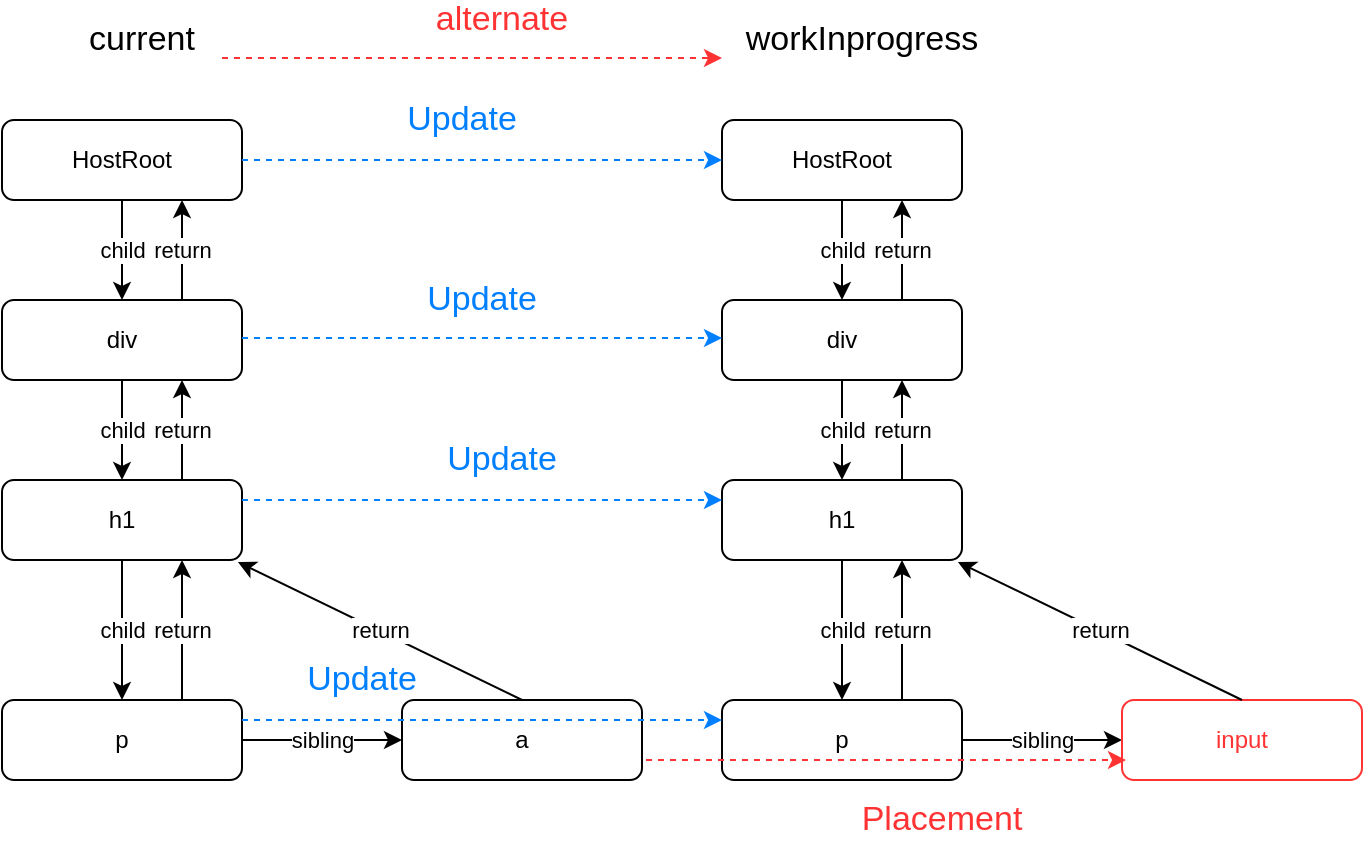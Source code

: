 <mxfile version="12.3.3" type="github" pages="2">
  <diagram id="WC2CbO6cNntMf5jrntyh" name="第 1 页">
    <mxGraphModel dx="763" dy="421" grid="1" gridSize="10" guides="1" tooltips="1" connect="1" arrows="1" fold="1" page="1" pageScale="1" pageWidth="3300" pageHeight="4681" math="0" shadow="0">
      <root>
        <mxCell id="0"/>
        <mxCell id="1" parent="0"/>
        <mxCell id="h7FLI7bui8fmI9zWMLrp-3" value="child" style="edgeStyle=orthogonalEdgeStyle;rounded=0;orthogonalLoop=1;jettySize=auto;html=1;" edge="1" parent="1" source="h7FLI7bui8fmI9zWMLrp-1" target="h7FLI7bui8fmI9zWMLrp-2">
          <mxGeometry relative="1" as="geometry"/>
        </mxCell>
        <mxCell id="h7FLI7bui8fmI9zWMLrp-1" value="HostRoot" style="rounded=1;whiteSpace=wrap;html=1;" vertex="1" parent="1">
          <mxGeometry x="110" y="80" width="120" height="40" as="geometry"/>
        </mxCell>
        <mxCell id="h7FLI7bui8fmI9zWMLrp-5" value="child" style="edgeStyle=orthogonalEdgeStyle;rounded=0;orthogonalLoop=1;jettySize=auto;html=1;" edge="1" parent="1" source="h7FLI7bui8fmI9zWMLrp-2" target="h7FLI7bui8fmI9zWMLrp-4">
          <mxGeometry relative="1" as="geometry"/>
        </mxCell>
        <mxCell id="h7FLI7bui8fmI9zWMLrp-2" value="div" style="rounded=1;whiteSpace=wrap;html=1;" vertex="1" parent="1">
          <mxGeometry x="110" y="170" width="120" height="40" as="geometry"/>
        </mxCell>
        <mxCell id="h7FLI7bui8fmI9zWMLrp-12" value="child" style="edgeStyle=orthogonalEdgeStyle;rounded=0;orthogonalLoop=1;jettySize=auto;html=1;" edge="1" parent="1" source="h7FLI7bui8fmI9zWMLrp-4" target="h7FLI7bui8fmI9zWMLrp-11">
          <mxGeometry relative="1" as="geometry"/>
        </mxCell>
        <mxCell id="h7FLI7bui8fmI9zWMLrp-4" value="h1" style="rounded=1;whiteSpace=wrap;html=1;" vertex="1" parent="1">
          <mxGeometry x="110" y="260" width="120" height="40" as="geometry"/>
        </mxCell>
        <mxCell id="h7FLI7bui8fmI9zWMLrp-14" value="sibling" style="edgeStyle=orthogonalEdgeStyle;rounded=0;orthogonalLoop=1;jettySize=auto;html=1;" edge="1" parent="1" source="h7FLI7bui8fmI9zWMLrp-11" target="h7FLI7bui8fmI9zWMLrp-13">
          <mxGeometry relative="1" as="geometry"/>
        </mxCell>
        <mxCell id="h7FLI7bui8fmI9zWMLrp-11" value="p" style="rounded=1;whiteSpace=wrap;html=1;" vertex="1" parent="1">
          <mxGeometry x="110" y="370" width="120" height="40" as="geometry"/>
        </mxCell>
        <mxCell id="h7FLI7bui8fmI9zWMLrp-13" value="a" style="rounded=1;whiteSpace=wrap;html=1;" vertex="1" parent="1">
          <mxGeometry x="310" y="370" width="120" height="40" as="geometry"/>
        </mxCell>
        <mxCell id="h7FLI7bui8fmI9zWMLrp-8" value="return" style="endArrow=classic;html=1;entryX=0.75;entryY=1;entryDx=0;entryDy=0;exitX=0.75;exitY=0;exitDx=0;exitDy=0;" edge="1" parent="1" source="h7FLI7bui8fmI9zWMLrp-2" target="h7FLI7bui8fmI9zWMLrp-1">
          <mxGeometry width="50" height="50" relative="1" as="geometry">
            <mxPoint x="190" y="170" as="sourcePoint"/>
            <mxPoint x="240" y="120" as="targetPoint"/>
          </mxGeometry>
        </mxCell>
        <mxCell id="h7FLI7bui8fmI9zWMLrp-9" value="return" style="endArrow=classic;html=1;entryX=0.75;entryY=1;entryDx=0;entryDy=0;exitX=0.75;exitY=0;exitDx=0;exitDy=0;" edge="1" parent="1" source="h7FLI7bui8fmI9zWMLrp-4" target="h7FLI7bui8fmI9zWMLrp-2">
          <mxGeometry width="50" height="50" relative="1" as="geometry">
            <mxPoint x="190" y="260" as="sourcePoint"/>
            <mxPoint x="240" y="210" as="targetPoint"/>
          </mxGeometry>
        </mxCell>
        <mxCell id="h7FLI7bui8fmI9zWMLrp-15" value="return" style="endArrow=classic;html=1;entryX=0.75;entryY=1;entryDx=0;entryDy=0;exitX=0.75;exitY=0;exitDx=0;exitDy=0;" edge="1" parent="1" source="h7FLI7bui8fmI9zWMLrp-11" target="h7FLI7bui8fmI9zWMLrp-4">
          <mxGeometry width="50" height="50" relative="1" as="geometry">
            <mxPoint x="200" y="350" as="sourcePoint"/>
            <mxPoint x="250" y="330" as="targetPoint"/>
          </mxGeometry>
        </mxCell>
        <mxCell id="h7FLI7bui8fmI9zWMLrp-16" value="return" style="endArrow=classic;html=1;entryX=0.983;entryY=1.025;entryDx=0;entryDy=0;entryPerimeter=0;" edge="1" parent="1" target="h7FLI7bui8fmI9zWMLrp-4">
          <mxGeometry width="50" height="50" relative="1" as="geometry">
            <mxPoint x="370" y="370" as="sourcePoint"/>
            <mxPoint x="420" y="320" as="targetPoint"/>
          </mxGeometry>
        </mxCell>
        <mxCell id="h7FLI7bui8fmI9zWMLrp-17" value="current" style="text;html=1;strokeColor=none;fillColor=none;align=center;verticalAlign=middle;whiteSpace=wrap;rounded=0;fontSize=17;" vertex="1" parent="1">
          <mxGeometry x="160" y="30" width="40" height="20" as="geometry"/>
        </mxCell>
        <mxCell id="h7FLI7bui8fmI9zWMLrp-18" value="child" style="edgeStyle=orthogonalEdgeStyle;rounded=0;orthogonalLoop=1;jettySize=auto;html=1;" edge="1" parent="1" source="h7FLI7bui8fmI9zWMLrp-19" target="h7FLI7bui8fmI9zWMLrp-21">
          <mxGeometry relative="1" as="geometry"/>
        </mxCell>
        <mxCell id="h7FLI7bui8fmI9zWMLrp-19" value="HostRoot" style="rounded=1;whiteSpace=wrap;html=1;" vertex="1" parent="1">
          <mxGeometry x="470" y="80" width="120" height="40" as="geometry"/>
        </mxCell>
        <mxCell id="h7FLI7bui8fmI9zWMLrp-20" value="child" style="edgeStyle=orthogonalEdgeStyle;rounded=0;orthogonalLoop=1;jettySize=auto;html=1;" edge="1" parent="1" source="h7FLI7bui8fmI9zWMLrp-21" target="h7FLI7bui8fmI9zWMLrp-24">
          <mxGeometry relative="1" as="geometry"/>
        </mxCell>
        <mxCell id="h7FLI7bui8fmI9zWMLrp-21" value="div" style="rounded=1;whiteSpace=wrap;html=1;" vertex="1" parent="1">
          <mxGeometry x="470" y="170" width="120" height="40" as="geometry"/>
        </mxCell>
        <mxCell id="h7FLI7bui8fmI9zWMLrp-23" value="child" style="edgeStyle=orthogonalEdgeStyle;rounded=0;orthogonalLoop=1;jettySize=auto;html=1;" edge="1" parent="1" source="h7FLI7bui8fmI9zWMLrp-24" target="h7FLI7bui8fmI9zWMLrp-26">
          <mxGeometry relative="1" as="geometry"/>
        </mxCell>
        <mxCell id="h7FLI7bui8fmI9zWMLrp-24" value="h1" style="rounded=1;whiteSpace=wrap;html=1;" vertex="1" parent="1">
          <mxGeometry x="470" y="260" width="120" height="40" as="geometry"/>
        </mxCell>
        <mxCell id="h7FLI7bui8fmI9zWMLrp-25" value="sibling" style="edgeStyle=orthogonalEdgeStyle;rounded=0;orthogonalLoop=1;jettySize=auto;html=1;" edge="1" parent="1" source="h7FLI7bui8fmI9zWMLrp-26" target="h7FLI7bui8fmI9zWMLrp-27">
          <mxGeometry relative="1" as="geometry"/>
        </mxCell>
        <mxCell id="h7FLI7bui8fmI9zWMLrp-26" value="p" style="rounded=1;whiteSpace=wrap;html=1;" vertex="1" parent="1">
          <mxGeometry x="470" y="370" width="120" height="40" as="geometry"/>
        </mxCell>
        <mxCell id="h7FLI7bui8fmI9zWMLrp-27" value="input" style="rounded=1;whiteSpace=wrap;html=1;fontColor=#FF3333;strokeColor=#FF3333;" vertex="1" parent="1">
          <mxGeometry x="670" y="370" width="120" height="40" as="geometry"/>
        </mxCell>
        <mxCell id="h7FLI7bui8fmI9zWMLrp-29" value="return" style="endArrow=classic;html=1;entryX=0.75;entryY=1;entryDx=0;entryDy=0;exitX=0.75;exitY=0;exitDx=0;exitDy=0;" edge="1" parent="1" source="h7FLI7bui8fmI9zWMLrp-21" target="h7FLI7bui8fmI9zWMLrp-19">
          <mxGeometry width="50" height="50" relative="1" as="geometry">
            <mxPoint x="550" y="170" as="sourcePoint"/>
            <mxPoint x="600" y="120" as="targetPoint"/>
          </mxGeometry>
        </mxCell>
        <mxCell id="h7FLI7bui8fmI9zWMLrp-30" value="return" style="endArrow=classic;html=1;entryX=0.75;entryY=1;entryDx=0;entryDy=0;exitX=0.75;exitY=0;exitDx=0;exitDy=0;" edge="1" parent="1" source="h7FLI7bui8fmI9zWMLrp-24" target="h7FLI7bui8fmI9zWMLrp-21">
          <mxGeometry width="50" height="50" relative="1" as="geometry">
            <mxPoint x="550" y="260" as="sourcePoint"/>
            <mxPoint x="600" y="210" as="targetPoint"/>
          </mxGeometry>
        </mxCell>
        <mxCell id="h7FLI7bui8fmI9zWMLrp-32" value="return" style="endArrow=classic;html=1;entryX=0.75;entryY=1;entryDx=0;entryDy=0;exitX=0.75;exitY=0;exitDx=0;exitDy=0;" edge="1" parent="1" source="h7FLI7bui8fmI9zWMLrp-26" target="h7FLI7bui8fmI9zWMLrp-24">
          <mxGeometry width="50" height="50" relative="1" as="geometry">
            <mxPoint x="560" y="350" as="sourcePoint"/>
            <mxPoint x="610" y="330" as="targetPoint"/>
          </mxGeometry>
        </mxCell>
        <mxCell id="h7FLI7bui8fmI9zWMLrp-33" value="return" style="endArrow=classic;html=1;entryX=0.983;entryY=1.025;entryDx=0;entryDy=0;entryPerimeter=0;" edge="1" parent="1" target="h7FLI7bui8fmI9zWMLrp-24">
          <mxGeometry width="50" height="50" relative="1" as="geometry">
            <mxPoint x="730" y="370" as="sourcePoint"/>
            <mxPoint x="780" y="320" as="targetPoint"/>
          </mxGeometry>
        </mxCell>
        <mxCell id="h7FLI7bui8fmI9zWMLrp-34" value="workInprogress" style="text;html=1;strokeColor=none;fillColor=none;align=center;verticalAlign=middle;whiteSpace=wrap;rounded=0;fontSize=17;" vertex="1" parent="1">
          <mxGeometry x="520" y="30" width="40" height="20" as="geometry"/>
        </mxCell>
        <mxCell id="h7FLI7bui8fmI9zWMLrp-39" value="" style="endArrow=classic;html=1;dashed=1;fontSize=17;fontColor=#FF3333;entryX=0;entryY=0.5;entryDx=0;entryDy=0;exitX=1;exitY=0.5;exitDx=0;exitDy=0;strokeColor=#007FFF;" edge="1" parent="1" source="h7FLI7bui8fmI9zWMLrp-1" target="h7FLI7bui8fmI9zWMLrp-19">
          <mxGeometry width="50" height="50" relative="1" as="geometry">
            <mxPoint x="230" y="105" as="sourcePoint"/>
            <mxPoint x="280" y="55" as="targetPoint"/>
          </mxGeometry>
        </mxCell>
        <mxCell id="h7FLI7bui8fmI9zWMLrp-40" value="" style="endArrow=classic;html=1;dashed=1;fontSize=17;fontColor=#FF3333;entryX=0;entryY=0.5;entryDx=0;entryDy=0;exitX=1;exitY=0.5;exitDx=0;exitDy=0;strokeColor=#007FFF;" edge="1" parent="1">
          <mxGeometry width="50" height="50" relative="1" as="geometry">
            <mxPoint x="230" y="189" as="sourcePoint"/>
            <mxPoint x="470" y="189" as="targetPoint"/>
          </mxGeometry>
        </mxCell>
        <mxCell id="h7FLI7bui8fmI9zWMLrp-41" value="" style="endArrow=classic;html=1;dashed=1;fontSize=17;fontColor=#FF3333;entryX=0;entryY=0.5;entryDx=0;entryDy=0;exitX=1;exitY=0.5;exitDx=0;exitDy=0;strokeColor=#007FFF;" edge="1" parent="1">
          <mxGeometry width="50" height="50" relative="1" as="geometry">
            <mxPoint x="230" y="270" as="sourcePoint"/>
            <mxPoint x="470" y="270" as="targetPoint"/>
          </mxGeometry>
        </mxCell>
        <mxCell id="h7FLI7bui8fmI9zWMLrp-42" value="" style="endArrow=classic;html=1;dashed=1;fontSize=17;fontColor=#FF3333;entryX=0;entryY=0.5;entryDx=0;entryDy=0;exitX=1;exitY=0.5;exitDx=0;exitDy=0;strokeColor=#007FFF;" edge="1" parent="1">
          <mxGeometry width="50" height="50" relative="1" as="geometry">
            <mxPoint x="230" y="380" as="sourcePoint"/>
            <mxPoint x="470" y="380" as="targetPoint"/>
          </mxGeometry>
        </mxCell>
        <mxCell id="h7FLI7bui8fmI9zWMLrp-43" value="" style="endArrow=classic;html=1;dashed=1;fontSize=17;fontColor=#FF3333;entryX=0;entryY=0.5;entryDx=0;entryDy=0;exitX=1;exitY=0.5;exitDx=0;exitDy=0;strokeColor=#FF3333;" edge="1" parent="1">
          <mxGeometry width="50" height="50" relative="1" as="geometry">
            <mxPoint x="432" y="400" as="sourcePoint"/>
            <mxPoint x="672" y="400" as="targetPoint"/>
          </mxGeometry>
        </mxCell>
        <mxCell id="h7FLI7bui8fmI9zWMLrp-44" value="Update" style="text;html=1;strokeColor=none;fillColor=none;align=center;verticalAlign=middle;whiteSpace=wrap;rounded=0;fontSize=17;fontColor=#007FFF;" vertex="1" parent="1">
          <mxGeometry x="320" y="70" width="40" height="20" as="geometry"/>
        </mxCell>
        <mxCell id="h7FLI7bui8fmI9zWMLrp-46" value="Update" style="text;html=1;strokeColor=none;fillColor=none;align=center;verticalAlign=middle;whiteSpace=wrap;rounded=0;fontSize=17;fontColor=#007FFF;" vertex="1" parent="1">
          <mxGeometry x="330" y="160" width="40" height="20" as="geometry"/>
        </mxCell>
        <mxCell id="h7FLI7bui8fmI9zWMLrp-47" value="Update" style="text;html=1;strokeColor=none;fillColor=none;align=center;verticalAlign=middle;whiteSpace=wrap;rounded=0;fontSize=17;fontColor=#007FFF;" vertex="1" parent="1">
          <mxGeometry x="340" y="240" width="40" height="20" as="geometry"/>
        </mxCell>
        <mxCell id="h7FLI7bui8fmI9zWMLrp-48" value="Update" style="text;html=1;strokeColor=none;fillColor=none;align=center;verticalAlign=middle;whiteSpace=wrap;rounded=0;fontSize=17;fontColor=#007FFF;" vertex="1" parent="1">
          <mxGeometry x="270" y="350" width="40" height="20" as="geometry"/>
        </mxCell>
        <mxCell id="h7FLI7bui8fmI9zWMLrp-49" value="Placement" style="text;html=1;strokeColor=none;fillColor=none;align=center;verticalAlign=middle;whiteSpace=wrap;rounded=0;fontSize=17;fontColor=#FF3333;" vertex="1" parent="1">
          <mxGeometry x="560" y="420" width="40" height="20" as="geometry"/>
        </mxCell>
        <mxCell id="h7FLI7bui8fmI9zWMLrp-51" value="" style="endArrow=classic;html=1;dashed=1;strokeColor=#FF3333;fontSize=17;fontColor=#FF3333;" edge="1" parent="1">
          <mxGeometry width="50" height="50" relative="1" as="geometry">
            <mxPoint x="220" y="49" as="sourcePoint"/>
            <mxPoint x="470" y="49" as="targetPoint"/>
          </mxGeometry>
        </mxCell>
        <mxCell id="h7FLI7bui8fmI9zWMLrp-52" value="alternate" style="text;html=1;strokeColor=none;fillColor=none;align=center;verticalAlign=middle;whiteSpace=wrap;rounded=0;fontSize=17;fontColor=#FF3333;" vertex="1" parent="1">
          <mxGeometry x="340" y="20" width="40" height="20" as="geometry"/>
        </mxCell>
      </root>
    </mxGraphModel>
  </diagram>
  <diagram id="tNe4uy5rhXMEg-KPup6C" name="第 2 页">
    <mxGraphModel dx="763" dy="421" grid="1" gridSize="10" guides="1" tooltips="1" connect="1" arrows="1" fold="1" page="1" pageScale="1" pageWidth="3300" pageHeight="4681" math="0" shadow="0">
      <root>
        <mxCell id="LktfsgJ6pSFicoOyOyu1-0"/>
        <mxCell id="LktfsgJ6pSFicoOyOyu1-1" parent="LktfsgJ6pSFicoOyOyu1-0"/>
        <mxCell id="R-dp3w46m_JQegVs6_rW-40" value="child" style="edgeStyle=orthogonalEdgeStyle;rounded=0;orthogonalLoop=1;jettySize=auto;html=1;" edge="1" parent="LktfsgJ6pSFicoOyOyu1-1" source="R-dp3w46m_JQegVs6_rW-41" target="R-dp3w46m_JQegVs6_rW-43">
          <mxGeometry relative="1" as="geometry"/>
        </mxCell>
        <mxCell id="R-dp3w46m_JQegVs6_rW-41" value="HostRoot" style="rounded=1;whiteSpace=wrap;html=1;" vertex="1" parent="LktfsgJ6pSFicoOyOyu1-1">
          <mxGeometry x="120" y="90" width="120" height="40" as="geometry"/>
        </mxCell>
        <mxCell id="R-dp3w46m_JQegVs6_rW-42" value="child" style="edgeStyle=orthogonalEdgeStyle;rounded=0;orthogonalLoop=1;jettySize=auto;html=1;" edge="1" parent="LktfsgJ6pSFicoOyOyu1-1" source="R-dp3w46m_JQegVs6_rW-43" target="R-dp3w46m_JQegVs6_rW-45">
          <mxGeometry relative="1" as="geometry"/>
        </mxCell>
        <mxCell id="R-dp3w46m_JQegVs6_rW-43" value="div" style="rounded=1;whiteSpace=wrap;html=1;" vertex="1" parent="LktfsgJ6pSFicoOyOyu1-1">
          <mxGeometry x="120" y="180" width="120" height="40" as="geometry"/>
        </mxCell>
        <mxCell id="R-dp3w46m_JQegVs6_rW-44" value="child" style="edgeStyle=orthogonalEdgeStyle;rounded=0;orthogonalLoop=1;jettySize=auto;html=1;" edge="1" parent="LktfsgJ6pSFicoOyOyu1-1" source="R-dp3w46m_JQegVs6_rW-45" target="R-dp3w46m_JQegVs6_rW-47">
          <mxGeometry relative="1" as="geometry"/>
        </mxCell>
        <mxCell id="R-dp3w46m_JQegVs6_rW-45" value="h1" style="rounded=1;whiteSpace=wrap;html=1;" vertex="1" parent="LktfsgJ6pSFicoOyOyu1-1">
          <mxGeometry x="120" y="270" width="120" height="40" as="geometry"/>
        </mxCell>
        <mxCell id="R-dp3w46m_JQegVs6_rW-46" value="sibling" style="edgeStyle=orthogonalEdgeStyle;rounded=0;orthogonalLoop=1;jettySize=auto;html=1;" edge="1" parent="LktfsgJ6pSFicoOyOyu1-1" source="R-dp3w46m_JQegVs6_rW-47" target="R-dp3w46m_JQegVs6_rW-48">
          <mxGeometry relative="1" as="geometry"/>
        </mxCell>
        <mxCell id="R-dp3w46m_JQegVs6_rW-47" value="p" style="rounded=1;whiteSpace=wrap;html=1;" vertex="1" parent="LktfsgJ6pSFicoOyOyu1-1">
          <mxGeometry x="120" y="380" width="120" height="40" as="geometry"/>
        </mxCell>
        <mxCell id="R-dp3w46m_JQegVs6_rW-48" value="a" style="rounded=1;whiteSpace=wrap;html=1;" vertex="1" parent="LktfsgJ6pSFicoOyOyu1-1">
          <mxGeometry x="320" y="380" width="120" height="40" as="geometry"/>
        </mxCell>
        <mxCell id="R-dp3w46m_JQegVs6_rW-49" value="return" style="endArrow=classic;html=1;entryX=0.75;entryY=1;entryDx=0;entryDy=0;exitX=0.75;exitY=0;exitDx=0;exitDy=0;" edge="1" parent="LktfsgJ6pSFicoOyOyu1-1" source="R-dp3w46m_JQegVs6_rW-43" target="R-dp3w46m_JQegVs6_rW-41">
          <mxGeometry width="50" height="50" relative="1" as="geometry">
            <mxPoint x="200" y="180" as="sourcePoint"/>
            <mxPoint x="250" y="130" as="targetPoint"/>
          </mxGeometry>
        </mxCell>
        <mxCell id="R-dp3w46m_JQegVs6_rW-50" value="return" style="endArrow=classic;html=1;entryX=0.75;entryY=1;entryDx=0;entryDy=0;exitX=0.75;exitY=0;exitDx=0;exitDy=0;" edge="1" parent="LktfsgJ6pSFicoOyOyu1-1" source="R-dp3w46m_JQegVs6_rW-45" target="R-dp3w46m_JQegVs6_rW-43">
          <mxGeometry width="50" height="50" relative="1" as="geometry">
            <mxPoint x="200" y="270" as="sourcePoint"/>
            <mxPoint x="250" y="220" as="targetPoint"/>
          </mxGeometry>
        </mxCell>
        <mxCell id="R-dp3w46m_JQegVs6_rW-51" value="return" style="endArrow=classic;html=1;entryX=0.75;entryY=1;entryDx=0;entryDy=0;exitX=0.75;exitY=0;exitDx=0;exitDy=0;" edge="1" parent="LktfsgJ6pSFicoOyOyu1-1" source="R-dp3w46m_JQegVs6_rW-47" target="R-dp3w46m_JQegVs6_rW-45">
          <mxGeometry width="50" height="50" relative="1" as="geometry">
            <mxPoint x="210" y="360" as="sourcePoint"/>
            <mxPoint x="260" y="340" as="targetPoint"/>
          </mxGeometry>
        </mxCell>
        <mxCell id="R-dp3w46m_JQegVs6_rW-52" value="return" style="endArrow=classic;html=1;entryX=0.983;entryY=1.025;entryDx=0;entryDy=0;entryPerimeter=0;" edge="1" parent="LktfsgJ6pSFicoOyOyu1-1" target="R-dp3w46m_JQegVs6_rW-45">
          <mxGeometry width="50" height="50" relative="1" as="geometry">
            <mxPoint x="380" y="380" as="sourcePoint"/>
            <mxPoint x="430" y="330" as="targetPoint"/>
          </mxGeometry>
        </mxCell>
        <mxCell id="R-dp3w46m_JQegVs6_rW-53" value="RootFiber" style="text;html=1;strokeColor=none;fillColor=none;align=center;verticalAlign=middle;whiteSpace=wrap;rounded=0;fontSize=17;" vertex="1" parent="LktfsgJ6pSFicoOyOyu1-1">
          <mxGeometry x="170" y="40" width="40" height="20" as="geometry"/>
        </mxCell>
        <mxCell id="R-dp3w46m_JQegVs6_rW-80" value="Dom" style="text;html=1;strokeColor=none;fillColor=none;align=center;verticalAlign=middle;whiteSpace=wrap;rounded=0;fontSize=17;" vertex="1" parent="LktfsgJ6pSFicoOyOyu1-1">
          <mxGeometry x="560" y="40" width="40" height="20" as="geometry"/>
        </mxCell>
        <mxCell id="R-dp3w46m_JQegVs6_rW-81" value="&lt;font color=&quot;#000000&quot;&gt;UI界面&lt;/font&gt;" style="rounded=0;whiteSpace=wrap;html=1;strokeColor=#000000;fillColor=none;fontSize=17;fontColor=#FF3333;" vertex="1" parent="LktfsgJ6pSFicoOyOyu1-1">
          <mxGeometry x="660" y="70" width="140" height="93" as="geometry"/>
        </mxCell>
        <mxCell id="6T3hISZj3Wiu_F04__pw-0" value="" style="endArrow=classic;html=1;dashed=1;strokeColor=#000000;fontSize=17;fontColor=#FF3333;exitX=0;exitY=0.5;exitDx=0;exitDy=0;entryX=1;entryY=0.365;entryDx=0;entryDy=0;entryPerimeter=0;" edge="1" parent="LktfsgJ6pSFicoOyOyu1-1" source="R-dp3w46m_JQegVs6_rW-81" target="6T3hISZj3Wiu_F04__pw-1">
          <mxGeometry width="50" height="50" relative="1" as="geometry">
            <mxPoint x="560" y="166.5" as="sourcePoint"/>
            <mxPoint x="560" y="160" as="targetPoint"/>
          </mxGeometry>
        </mxCell>
        <mxCell id="6T3hISZj3Wiu_F04__pw-4" value="&lt;font style=&quot;font-size: 13px&quot; color=&quot;#0066cc&quot;&gt;type不变，只需要更新props&lt;/font&gt;" style="edgeStyle=orthogonalEdgeStyle;rounded=0;orthogonalLoop=1;jettySize=auto;html=1;dashed=1;strokeColor=#000000;fontSize=17;fontColor=#FF3333;" edge="1" parent="LktfsgJ6pSFicoOyOyu1-1" source="6T3hISZj3Wiu_F04__pw-1" target="6T3hISZj3Wiu_F04__pw-3">
          <mxGeometry relative="1" as="geometry"/>
        </mxCell>
        <mxCell id="6T3hISZj3Wiu_F04__pw-1" value="&lt;font color=&quot;#000000&quot; style=&quot;font-size: 14px;&quot;&gt;#app&lt;/font&gt;" style="rounded=1;whiteSpace=wrap;html=1;strokeColor=#000000;fillColor=none;fontSize=14;fontColor=#FF3333;" vertex="1" parent="LktfsgJ6pSFicoOyOyu1-1">
          <mxGeometry x="520" y="116.5" width="80" height="37" as="geometry"/>
        </mxCell>
        <mxCell id="6T3hISZj3Wiu_F04__pw-6" value="&lt;span style=&quot;color: rgb(0 , 102 , 204) ; font-size: 13px&quot;&gt;type不变，只需要更新props&lt;/span&gt;" style="edgeStyle=orthogonalEdgeStyle;rounded=0;orthogonalLoop=1;jettySize=auto;html=1;dashed=1;strokeColor=#000000;fontSize=17;fontColor=#FF3333;" edge="1" parent="LktfsgJ6pSFicoOyOyu1-1" source="6T3hISZj3Wiu_F04__pw-3" target="6T3hISZj3Wiu_F04__pw-5">
          <mxGeometry relative="1" as="geometry"/>
        </mxCell>
        <mxCell id="6T3hISZj3Wiu_F04__pw-3" value="&lt;font color=&quot;#000000&quot; style=&quot;font-size: 14px;&quot;&gt;div&lt;/font&gt;" style="rounded=1;whiteSpace=wrap;html=1;strokeColor=#000000;fillColor=none;fontSize=14;fontColor=#FF3333;" vertex="1" parent="LktfsgJ6pSFicoOyOyu1-1">
          <mxGeometry x="520" y="213.5" width="80" height="37" as="geometry"/>
        </mxCell>
        <mxCell id="6T3hISZj3Wiu_F04__pw-8" value="&lt;span style=&quot;color: rgb(0 , 102 , 204) ; font-size: 13px&quot;&gt;type不变，只需要更新props&lt;/span&gt;" style="edgeStyle=orthogonalEdgeStyle;rounded=0;orthogonalLoop=1;jettySize=auto;html=1;dashed=1;strokeColor=#000000;fontSize=14;fontColor=#FF3333;" edge="1" parent="LktfsgJ6pSFicoOyOyu1-1" source="6T3hISZj3Wiu_F04__pw-5" target="6T3hISZj3Wiu_F04__pw-7">
          <mxGeometry relative="1" as="geometry"/>
        </mxCell>
        <mxCell id="6T3hISZj3Wiu_F04__pw-5" value="&lt;font color=&quot;#000000&quot; style=&quot;font-size: 14px;&quot;&gt;h1&lt;/font&gt;" style="rounded=1;whiteSpace=wrap;html=1;strokeColor=#000000;fillColor=none;fontSize=14;fontColor=#FF3333;" vertex="1" parent="LktfsgJ6pSFicoOyOyu1-1">
          <mxGeometry x="520" y="300" width="80" height="37" as="geometry"/>
        </mxCell>
        <mxCell id="6T3hISZj3Wiu_F04__pw-10" value="sibling" style="edgeStyle=orthogonalEdgeStyle;rounded=0;orthogonalLoop=1;jettySize=auto;html=1;dashed=1;strokeColor=#FF3333;fontSize=14;fontColor=#FF3333;" edge="1" parent="LktfsgJ6pSFicoOyOyu1-1" source="6T3hISZj3Wiu_F04__pw-7">
          <mxGeometry x="0.067" relative="1" as="geometry">
            <mxPoint x="750" y="398.5" as="targetPoint"/>
            <mxPoint as="offset"/>
          </mxGeometry>
        </mxCell>
        <mxCell id="6T3hISZj3Wiu_F04__pw-7" value="&lt;font color=&quot;#000000&quot; style=&quot;font-size: 14px&quot;&gt;p&lt;/font&gt;" style="rounded=1;whiteSpace=wrap;html=1;strokeColor=#000000;fillColor=none;fontSize=14;fontColor=#FF3333;" vertex="1" parent="LktfsgJ6pSFicoOyOyu1-1">
          <mxGeometry x="520" y="380" width="80" height="37" as="geometry"/>
        </mxCell>
        <mxCell id="0DXH24nC7Bz-D3fm-mnI-0" value="input" style="rounded=1;whiteSpace=wrap;html=1;fontColor=#FF3333;strokeColor=#FF3333;" vertex="1" parent="LktfsgJ6pSFicoOyOyu1-1">
          <mxGeometry x="750" y="377" width="80" height="40" as="geometry"/>
        </mxCell>
        <mxCell id="0DXH24nC7Bz-D3fm-mnI-1" value="type变了，父节点h1&lt;br&gt;直接appendChild" style="endArrow=classic;html=1;dashed=1;strokeColor=#FF3333;fontSize=14;fontColor=#FF3333;entryX=0.5;entryY=0;entryDx=0;entryDy=0;" edge="1" parent="LktfsgJ6pSFicoOyOyu1-1" target="0DXH24nC7Bz-D3fm-mnI-0">
          <mxGeometry width="50" height="50" relative="1" as="geometry">
            <mxPoint x="600" y="320" as="sourcePoint"/>
            <mxPoint x="650" y="270" as="targetPoint"/>
          </mxGeometry>
        </mxCell>
        <mxCell id="0DXH24nC7Bz-D3fm-mnI-2" value="Commit阶段" style="text;html=1;strokeColor=none;fillColor=none;align=center;verticalAlign=middle;whiteSpace=wrap;rounded=0;fontSize=14;fontColor=#FF3333;" vertex="1" parent="LktfsgJ6pSFicoOyOyu1-1">
          <mxGeometry x="360" y="20" width="100" height="20" as="geometry"/>
        </mxCell>
      </root>
    </mxGraphModel>
  </diagram>
</mxfile>
